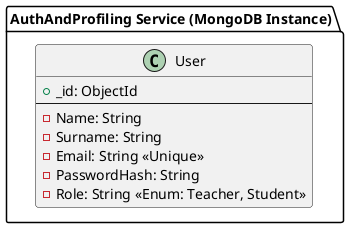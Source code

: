 @startuml

package "AuthAndProfiling Service (MongoDB Instance)" {
  class User {
    + _id: ObjectId
    --
    - Name: String
    - Surname: String
    - Email: String <<Unique>>
    - PasswordHash: String
    - Role: String <<Enum: Teacher, Student>>
  }
}

@enduml